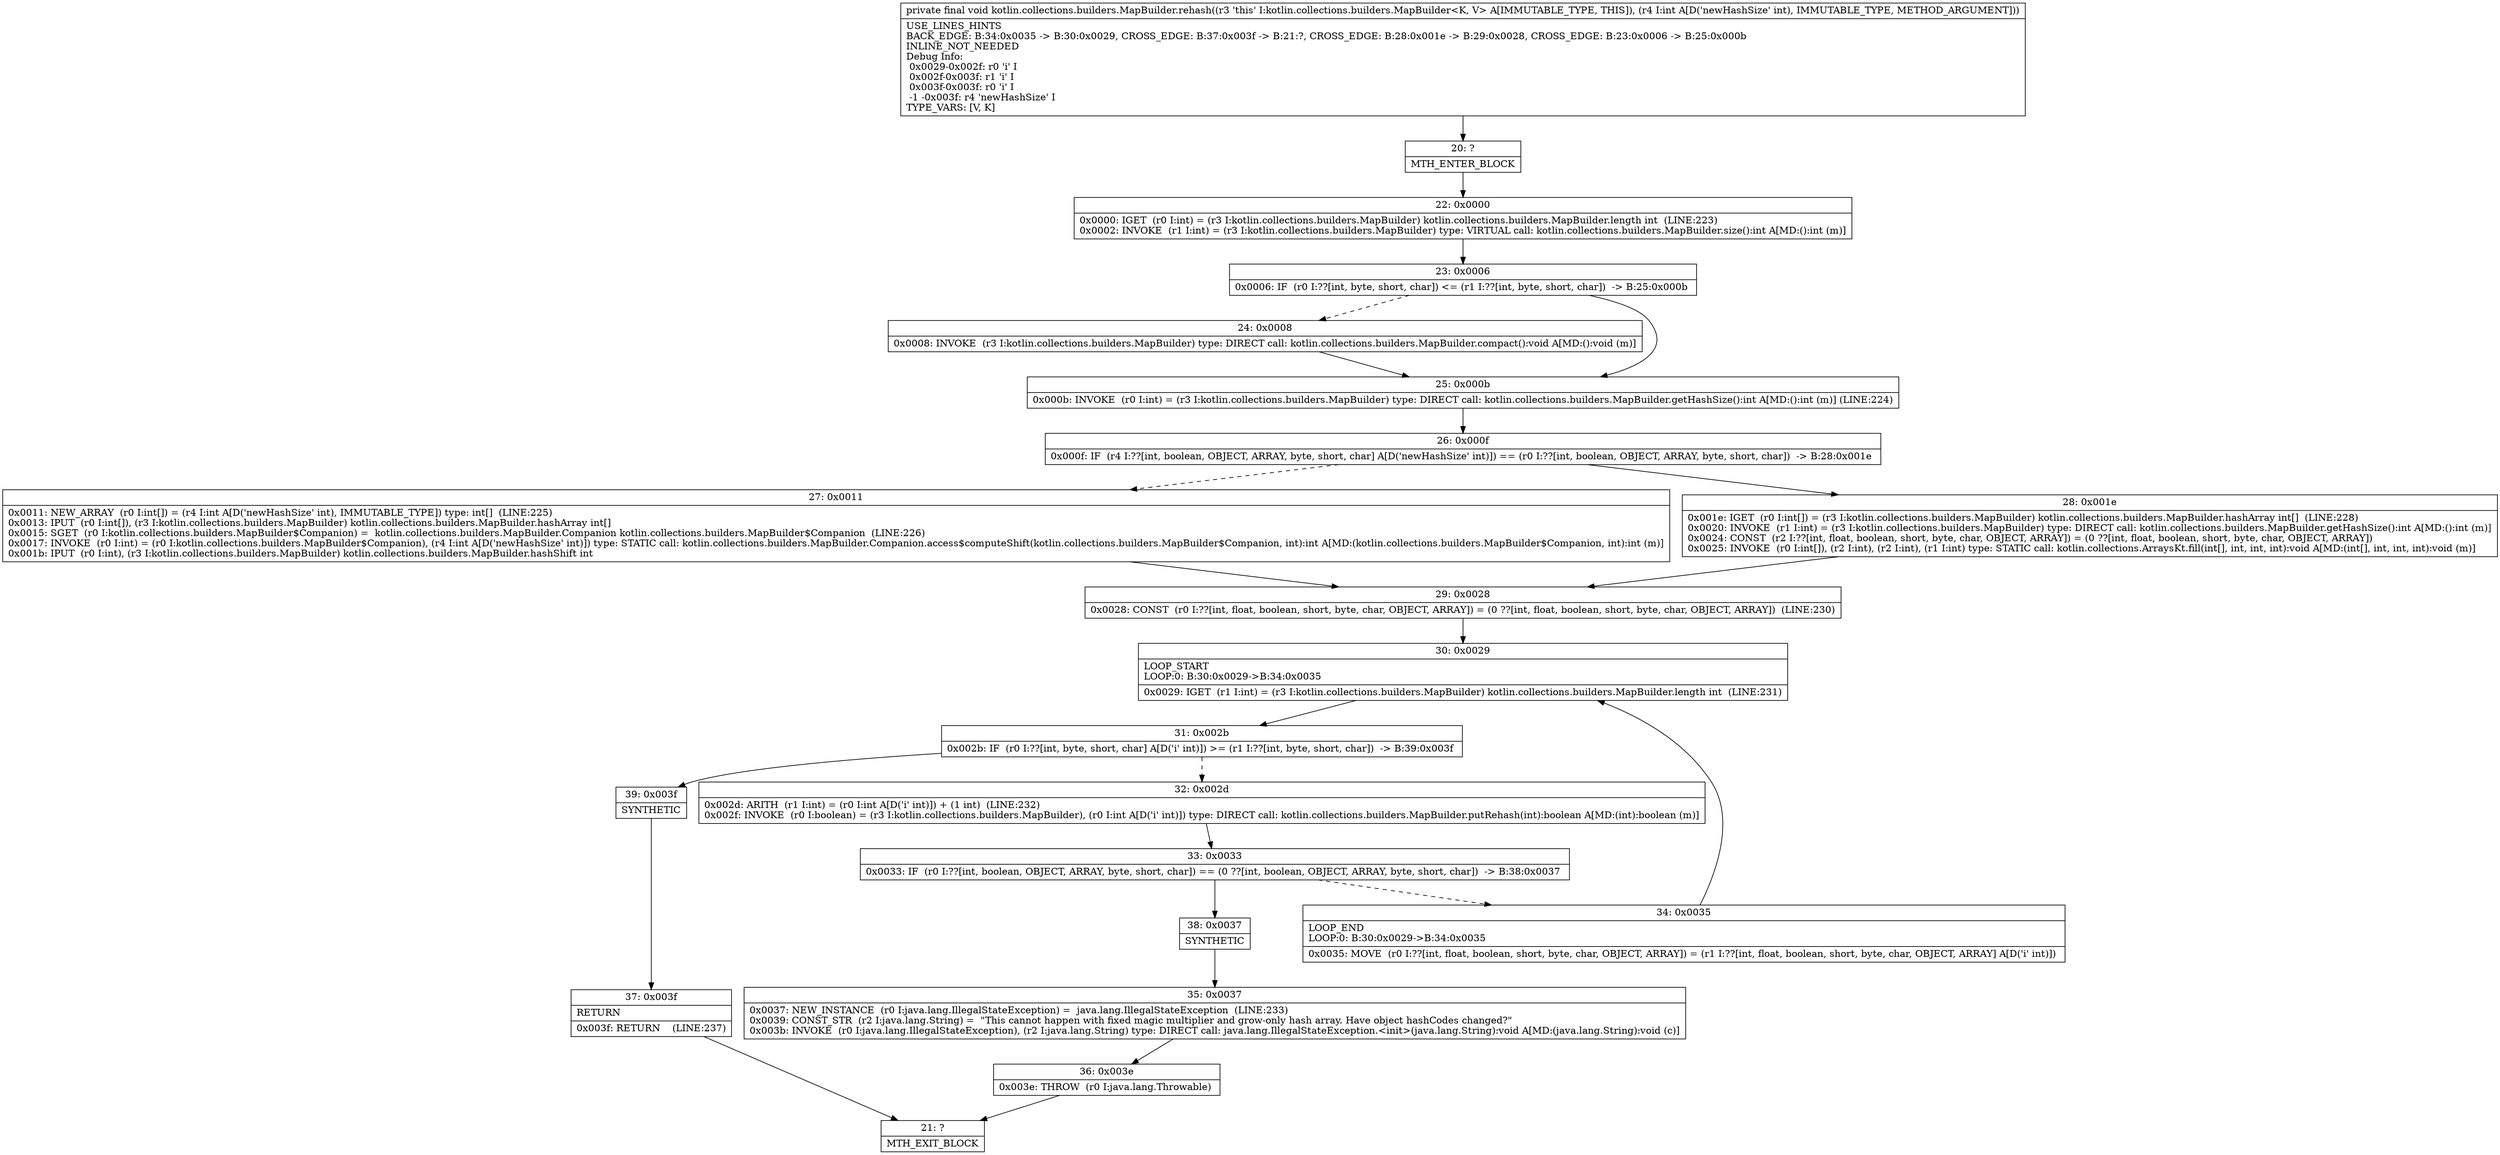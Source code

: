digraph "CFG forkotlin.collections.builders.MapBuilder.rehash(I)V" {
Node_20 [shape=record,label="{20\:\ ?|MTH_ENTER_BLOCK\l}"];
Node_22 [shape=record,label="{22\:\ 0x0000|0x0000: IGET  (r0 I:int) = (r3 I:kotlin.collections.builders.MapBuilder) kotlin.collections.builders.MapBuilder.length int  (LINE:223)\l0x0002: INVOKE  (r1 I:int) = (r3 I:kotlin.collections.builders.MapBuilder) type: VIRTUAL call: kotlin.collections.builders.MapBuilder.size():int A[MD:():int (m)]\l}"];
Node_23 [shape=record,label="{23\:\ 0x0006|0x0006: IF  (r0 I:??[int, byte, short, char]) \<= (r1 I:??[int, byte, short, char])  \-\> B:25:0x000b \l}"];
Node_24 [shape=record,label="{24\:\ 0x0008|0x0008: INVOKE  (r3 I:kotlin.collections.builders.MapBuilder) type: DIRECT call: kotlin.collections.builders.MapBuilder.compact():void A[MD:():void (m)]\l}"];
Node_25 [shape=record,label="{25\:\ 0x000b|0x000b: INVOKE  (r0 I:int) = (r3 I:kotlin.collections.builders.MapBuilder) type: DIRECT call: kotlin.collections.builders.MapBuilder.getHashSize():int A[MD:():int (m)] (LINE:224)\l}"];
Node_26 [shape=record,label="{26\:\ 0x000f|0x000f: IF  (r4 I:??[int, boolean, OBJECT, ARRAY, byte, short, char] A[D('newHashSize' int)]) == (r0 I:??[int, boolean, OBJECT, ARRAY, byte, short, char])  \-\> B:28:0x001e \l}"];
Node_27 [shape=record,label="{27\:\ 0x0011|0x0011: NEW_ARRAY  (r0 I:int[]) = (r4 I:int A[D('newHashSize' int), IMMUTABLE_TYPE]) type: int[]  (LINE:225)\l0x0013: IPUT  (r0 I:int[]), (r3 I:kotlin.collections.builders.MapBuilder) kotlin.collections.builders.MapBuilder.hashArray int[] \l0x0015: SGET  (r0 I:kotlin.collections.builders.MapBuilder$Companion) =  kotlin.collections.builders.MapBuilder.Companion kotlin.collections.builders.MapBuilder$Companion  (LINE:226)\l0x0017: INVOKE  (r0 I:int) = (r0 I:kotlin.collections.builders.MapBuilder$Companion), (r4 I:int A[D('newHashSize' int)]) type: STATIC call: kotlin.collections.builders.MapBuilder.Companion.access$computeShift(kotlin.collections.builders.MapBuilder$Companion, int):int A[MD:(kotlin.collections.builders.MapBuilder$Companion, int):int (m)]\l0x001b: IPUT  (r0 I:int), (r3 I:kotlin.collections.builders.MapBuilder) kotlin.collections.builders.MapBuilder.hashShift int \l}"];
Node_29 [shape=record,label="{29\:\ 0x0028|0x0028: CONST  (r0 I:??[int, float, boolean, short, byte, char, OBJECT, ARRAY]) = (0 ??[int, float, boolean, short, byte, char, OBJECT, ARRAY])  (LINE:230)\l}"];
Node_30 [shape=record,label="{30\:\ 0x0029|LOOP_START\lLOOP:0: B:30:0x0029\-\>B:34:0x0035\l|0x0029: IGET  (r1 I:int) = (r3 I:kotlin.collections.builders.MapBuilder) kotlin.collections.builders.MapBuilder.length int  (LINE:231)\l}"];
Node_31 [shape=record,label="{31\:\ 0x002b|0x002b: IF  (r0 I:??[int, byte, short, char] A[D('i' int)]) \>= (r1 I:??[int, byte, short, char])  \-\> B:39:0x003f \l}"];
Node_32 [shape=record,label="{32\:\ 0x002d|0x002d: ARITH  (r1 I:int) = (r0 I:int A[D('i' int)]) + (1 int)  (LINE:232)\l0x002f: INVOKE  (r0 I:boolean) = (r3 I:kotlin.collections.builders.MapBuilder), (r0 I:int A[D('i' int)]) type: DIRECT call: kotlin.collections.builders.MapBuilder.putRehash(int):boolean A[MD:(int):boolean (m)]\l}"];
Node_33 [shape=record,label="{33\:\ 0x0033|0x0033: IF  (r0 I:??[int, boolean, OBJECT, ARRAY, byte, short, char]) == (0 ??[int, boolean, OBJECT, ARRAY, byte, short, char])  \-\> B:38:0x0037 \l}"];
Node_34 [shape=record,label="{34\:\ 0x0035|LOOP_END\lLOOP:0: B:30:0x0029\-\>B:34:0x0035\l|0x0035: MOVE  (r0 I:??[int, float, boolean, short, byte, char, OBJECT, ARRAY]) = (r1 I:??[int, float, boolean, short, byte, char, OBJECT, ARRAY] A[D('i' int)]) \l}"];
Node_38 [shape=record,label="{38\:\ 0x0037|SYNTHETIC\l}"];
Node_35 [shape=record,label="{35\:\ 0x0037|0x0037: NEW_INSTANCE  (r0 I:java.lang.IllegalStateException) =  java.lang.IllegalStateException  (LINE:233)\l0x0039: CONST_STR  (r2 I:java.lang.String) =  \"This cannot happen with fixed magic multiplier and grow\-only hash array. Have object hashCodes changed?\" \l0x003b: INVOKE  (r0 I:java.lang.IllegalStateException), (r2 I:java.lang.String) type: DIRECT call: java.lang.IllegalStateException.\<init\>(java.lang.String):void A[MD:(java.lang.String):void (c)]\l}"];
Node_36 [shape=record,label="{36\:\ 0x003e|0x003e: THROW  (r0 I:java.lang.Throwable) \l}"];
Node_21 [shape=record,label="{21\:\ ?|MTH_EXIT_BLOCK\l}"];
Node_39 [shape=record,label="{39\:\ 0x003f|SYNTHETIC\l}"];
Node_37 [shape=record,label="{37\:\ 0x003f|RETURN\l|0x003f: RETURN    (LINE:237)\l}"];
Node_28 [shape=record,label="{28\:\ 0x001e|0x001e: IGET  (r0 I:int[]) = (r3 I:kotlin.collections.builders.MapBuilder) kotlin.collections.builders.MapBuilder.hashArray int[]  (LINE:228)\l0x0020: INVOKE  (r1 I:int) = (r3 I:kotlin.collections.builders.MapBuilder) type: DIRECT call: kotlin.collections.builders.MapBuilder.getHashSize():int A[MD:():int (m)]\l0x0024: CONST  (r2 I:??[int, float, boolean, short, byte, char, OBJECT, ARRAY]) = (0 ??[int, float, boolean, short, byte, char, OBJECT, ARRAY]) \l0x0025: INVOKE  (r0 I:int[]), (r2 I:int), (r2 I:int), (r1 I:int) type: STATIC call: kotlin.collections.ArraysKt.fill(int[], int, int, int):void A[MD:(int[], int, int, int):void (m)]\l}"];
MethodNode[shape=record,label="{private final void kotlin.collections.builders.MapBuilder.rehash((r3 'this' I:kotlin.collections.builders.MapBuilder\<K, V\> A[IMMUTABLE_TYPE, THIS]), (r4 I:int A[D('newHashSize' int), IMMUTABLE_TYPE, METHOD_ARGUMENT]))  | USE_LINES_HINTS\lBACK_EDGE: B:34:0x0035 \-\> B:30:0x0029, CROSS_EDGE: B:37:0x003f \-\> B:21:?, CROSS_EDGE: B:28:0x001e \-\> B:29:0x0028, CROSS_EDGE: B:23:0x0006 \-\> B:25:0x000b\lINLINE_NOT_NEEDED\lDebug Info:\l  0x0029\-0x002f: r0 'i' I\l  0x002f\-0x003f: r1 'i' I\l  0x003f\-0x003f: r0 'i' I\l  \-1 \-0x003f: r4 'newHashSize' I\lTYPE_VARS: [V, K]\l}"];
MethodNode -> Node_20;Node_20 -> Node_22;
Node_22 -> Node_23;
Node_23 -> Node_24[style=dashed];
Node_23 -> Node_25;
Node_24 -> Node_25;
Node_25 -> Node_26;
Node_26 -> Node_27[style=dashed];
Node_26 -> Node_28;
Node_27 -> Node_29;
Node_29 -> Node_30;
Node_30 -> Node_31;
Node_31 -> Node_32[style=dashed];
Node_31 -> Node_39;
Node_32 -> Node_33;
Node_33 -> Node_34[style=dashed];
Node_33 -> Node_38;
Node_34 -> Node_30;
Node_38 -> Node_35;
Node_35 -> Node_36;
Node_36 -> Node_21;
Node_39 -> Node_37;
Node_37 -> Node_21;
Node_28 -> Node_29;
}

